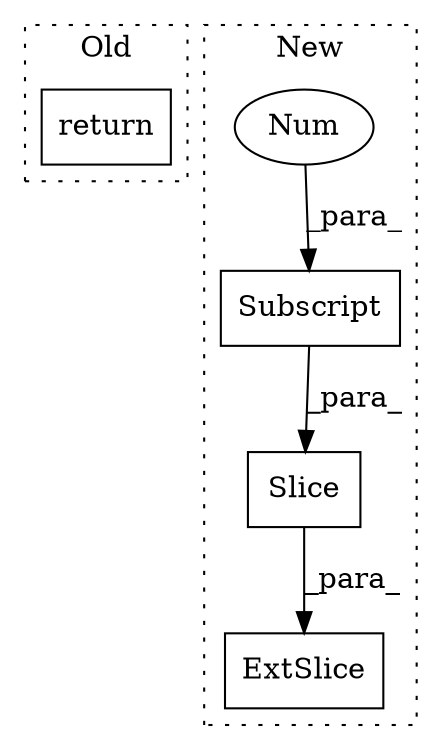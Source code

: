 digraph G {
subgraph cluster0 {
1 [label="return" a="93" s="17517" l="7" shape="box"];
label = "Old";
style="dotted";
}
subgraph cluster1 {
2 [label="Slice" a="80" s="16584" l="1" shape="box"];
3 [label="Subscript" a="63" s="16585,0" l="25,0" shape="box"];
4 [label="Num" a="76" s="16608" l="1" shape="ellipse"];
5 [label="ExtSlice" a="85" s="16568" l="9" shape="box"];
label = "New";
style="dotted";
}
2 -> 5 [label="_para_"];
3 -> 2 [label="_para_"];
4 -> 3 [label="_para_"];
}